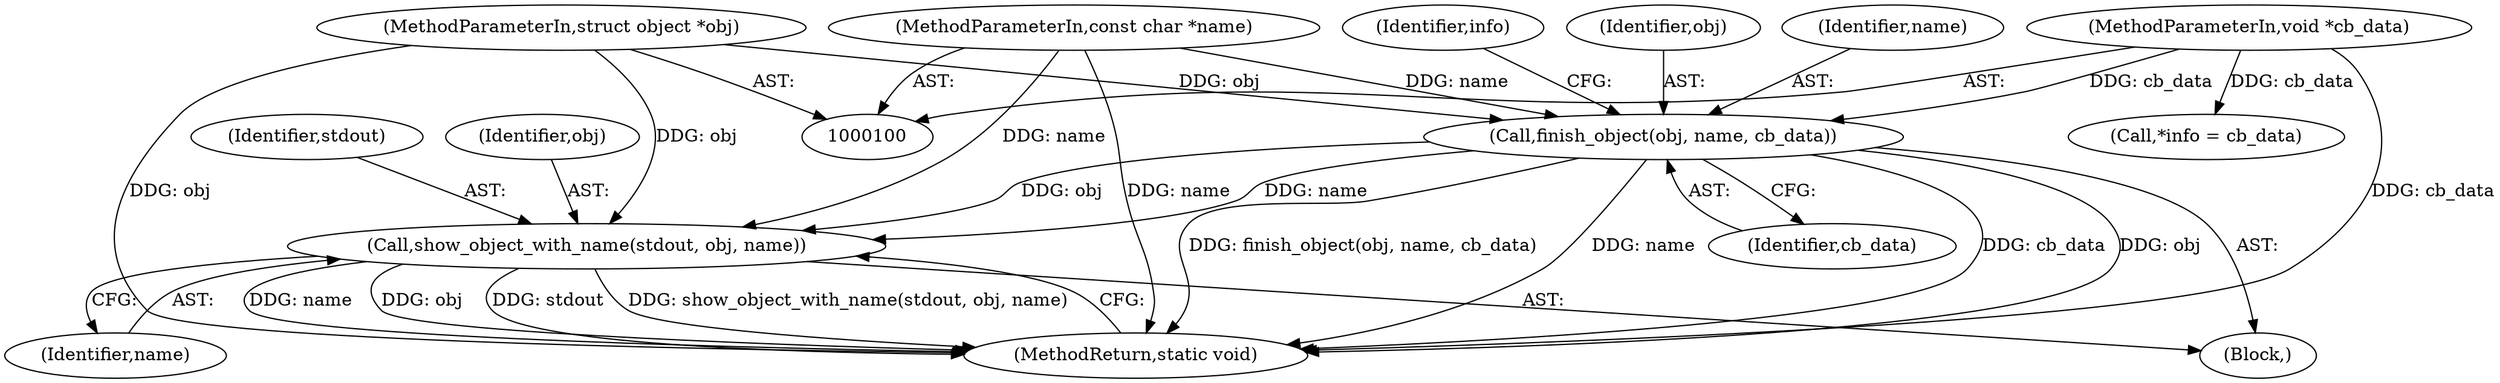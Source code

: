 digraph "0_git_de1e67d0703894cb6ea782e36abb63976ab07e60_2@pointer" {
"1000109" [label="(Call,finish_object(obj, name, cb_data))"];
"1000101" [label="(MethodParameterIn,struct object *obj)"];
"1000102" [label="(MethodParameterIn,const char *name)"];
"1000103" [label="(MethodParameterIn,void *cb_data)"];
"1000120" [label="(Call,show_object_with_name(stdout, obj, name))"];
"1000116" [label="(Identifier,info)"];
"1000120" [label="(Call,show_object_with_name(stdout, obj, name))"];
"1000110" [label="(Identifier,obj)"];
"1000112" [label="(Identifier,cb_data)"];
"1000109" [label="(Call,finish_object(obj, name, cb_data))"];
"1000121" [label="(Identifier,stdout)"];
"1000111" [label="(Identifier,name)"];
"1000122" [label="(Identifier,obj)"];
"1000103" [label="(MethodParameterIn,void *cb_data)"];
"1000124" [label="(MethodReturn,static void)"];
"1000102" [label="(MethodParameterIn,const char *name)"];
"1000104" [label="(Block,)"];
"1000106" [label="(Call,*info = cb_data)"];
"1000101" [label="(MethodParameterIn,struct object *obj)"];
"1000123" [label="(Identifier,name)"];
"1000109" -> "1000104"  [label="AST: "];
"1000109" -> "1000112"  [label="CFG: "];
"1000110" -> "1000109"  [label="AST: "];
"1000111" -> "1000109"  [label="AST: "];
"1000112" -> "1000109"  [label="AST: "];
"1000116" -> "1000109"  [label="CFG: "];
"1000109" -> "1000124"  [label="DDG: name"];
"1000109" -> "1000124"  [label="DDG: cb_data"];
"1000109" -> "1000124"  [label="DDG: obj"];
"1000109" -> "1000124"  [label="DDG: finish_object(obj, name, cb_data)"];
"1000101" -> "1000109"  [label="DDG: obj"];
"1000102" -> "1000109"  [label="DDG: name"];
"1000103" -> "1000109"  [label="DDG: cb_data"];
"1000109" -> "1000120"  [label="DDG: obj"];
"1000109" -> "1000120"  [label="DDG: name"];
"1000101" -> "1000100"  [label="AST: "];
"1000101" -> "1000124"  [label="DDG: obj"];
"1000101" -> "1000120"  [label="DDG: obj"];
"1000102" -> "1000100"  [label="AST: "];
"1000102" -> "1000124"  [label="DDG: name"];
"1000102" -> "1000120"  [label="DDG: name"];
"1000103" -> "1000100"  [label="AST: "];
"1000103" -> "1000124"  [label="DDG: cb_data"];
"1000103" -> "1000106"  [label="DDG: cb_data"];
"1000120" -> "1000104"  [label="AST: "];
"1000120" -> "1000123"  [label="CFG: "];
"1000121" -> "1000120"  [label="AST: "];
"1000122" -> "1000120"  [label="AST: "];
"1000123" -> "1000120"  [label="AST: "];
"1000124" -> "1000120"  [label="CFG: "];
"1000120" -> "1000124"  [label="DDG: name"];
"1000120" -> "1000124"  [label="DDG: obj"];
"1000120" -> "1000124"  [label="DDG: stdout"];
"1000120" -> "1000124"  [label="DDG: show_object_with_name(stdout, obj, name)"];
}
